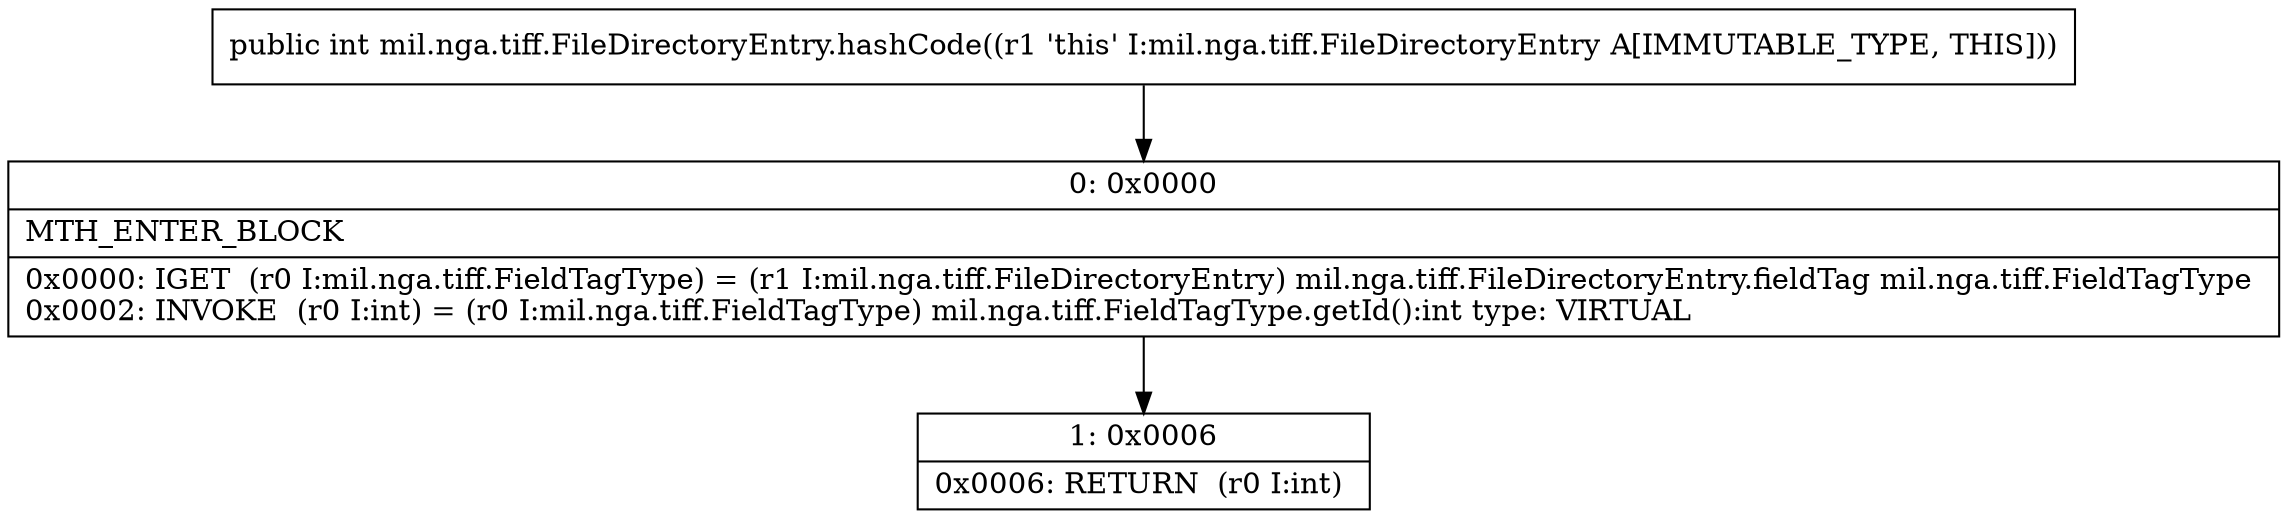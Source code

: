 digraph "CFG formil.nga.tiff.FileDirectoryEntry.hashCode()I" {
Node_0 [shape=record,label="{0\:\ 0x0000|MTH_ENTER_BLOCK\l|0x0000: IGET  (r0 I:mil.nga.tiff.FieldTagType) = (r1 I:mil.nga.tiff.FileDirectoryEntry) mil.nga.tiff.FileDirectoryEntry.fieldTag mil.nga.tiff.FieldTagType \l0x0002: INVOKE  (r0 I:int) = (r0 I:mil.nga.tiff.FieldTagType) mil.nga.tiff.FieldTagType.getId():int type: VIRTUAL \l}"];
Node_1 [shape=record,label="{1\:\ 0x0006|0x0006: RETURN  (r0 I:int) \l}"];
MethodNode[shape=record,label="{public int mil.nga.tiff.FileDirectoryEntry.hashCode((r1 'this' I:mil.nga.tiff.FileDirectoryEntry A[IMMUTABLE_TYPE, THIS])) }"];
MethodNode -> Node_0;
Node_0 -> Node_1;
}

